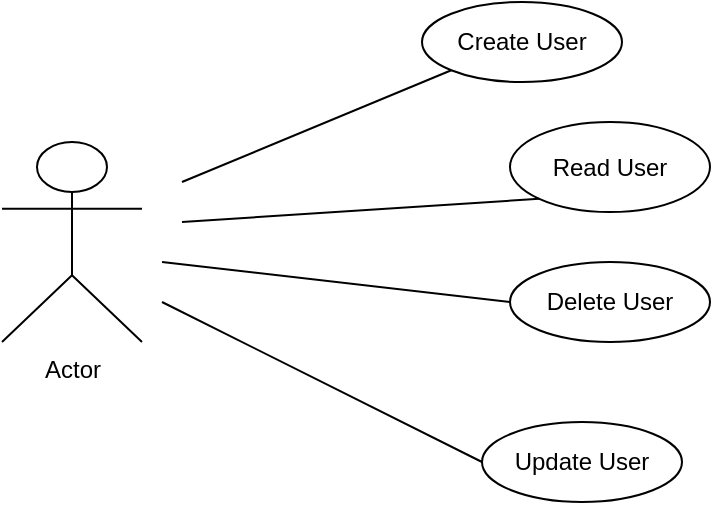 <mxfile version="21.7.4" type="github">
  <diagram name="Page-1" id="ir2yAKNCnuxKwvi6ArAn">
    <mxGraphModel dx="910" dy="506" grid="1" gridSize="10" guides="1" tooltips="1" connect="1" arrows="1" fold="1" page="1" pageScale="1" pageWidth="827" pageHeight="1169" math="0" shadow="0">
      <root>
        <mxCell id="0" />
        <mxCell id="1" parent="0" />
        <mxCell id="Hz8cR-zWmWckMFYCqnre-1" value="Actor" style="shape=umlActor;verticalLabelPosition=bottom;verticalAlign=top;html=1;outlineConnect=0;" vertex="1" parent="1">
          <mxGeometry x="110" y="250" width="70" height="100" as="geometry" />
        </mxCell>
        <mxCell id="Hz8cR-zWmWckMFYCqnre-2" value="Create User" style="ellipse;whiteSpace=wrap;html=1;" vertex="1" parent="1">
          <mxGeometry x="320" y="180" width="100" height="40" as="geometry" />
        </mxCell>
        <mxCell id="Hz8cR-zWmWckMFYCqnre-4" value="Delete User" style="ellipse;whiteSpace=wrap;html=1;" vertex="1" parent="1">
          <mxGeometry x="364" y="310" width="100" height="40" as="geometry" />
        </mxCell>
        <mxCell id="Hz8cR-zWmWckMFYCqnre-8" value="Read User" style="ellipse;whiteSpace=wrap;html=1;" vertex="1" parent="1">
          <mxGeometry x="364" y="240" width="100" height="45" as="geometry" />
        </mxCell>
        <mxCell id="Hz8cR-zWmWckMFYCqnre-9" value="Update User" style="ellipse;whiteSpace=wrap;html=1;" vertex="1" parent="1">
          <mxGeometry x="350" y="390" width="100" height="40" as="geometry" />
        </mxCell>
        <mxCell id="Hz8cR-zWmWckMFYCqnre-25" value="" style="endArrow=none;html=1;rounded=0;entryX=0;entryY=1;entryDx=0;entryDy=0;" edge="1" parent="1" target="Hz8cR-zWmWckMFYCqnre-2">
          <mxGeometry width="50" height="50" relative="1" as="geometry">
            <mxPoint x="200" y="270" as="sourcePoint" />
            <mxPoint x="280" y="230" as="targetPoint" />
          </mxGeometry>
        </mxCell>
        <mxCell id="Hz8cR-zWmWckMFYCqnre-26" value="" style="endArrow=none;html=1;rounded=0;entryX=0;entryY=1;entryDx=0;entryDy=0;" edge="1" parent="1" target="Hz8cR-zWmWckMFYCqnre-8">
          <mxGeometry width="50" height="50" relative="1" as="geometry">
            <mxPoint x="200" y="290" as="sourcePoint" />
            <mxPoint x="290" y="285" as="targetPoint" />
          </mxGeometry>
        </mxCell>
        <mxCell id="Hz8cR-zWmWckMFYCqnre-27" value="" style="endArrow=none;html=1;rounded=0;entryX=0;entryY=0.5;entryDx=0;entryDy=0;" edge="1" parent="1" target="Hz8cR-zWmWckMFYCqnre-4">
          <mxGeometry width="50" height="50" relative="1" as="geometry">
            <mxPoint x="190" y="310.004" as="sourcePoint" />
            <mxPoint x="364" y="334.98" as="targetPoint" />
          </mxGeometry>
        </mxCell>
        <mxCell id="Hz8cR-zWmWckMFYCqnre-28" value="" style="endArrow=none;html=1;rounded=0;entryX=0;entryY=0.5;entryDx=0;entryDy=0;" edge="1" parent="1" target="Hz8cR-zWmWckMFYCqnre-9">
          <mxGeometry width="50" height="50" relative="1" as="geometry">
            <mxPoint x="190" y="330" as="sourcePoint" />
            <mxPoint x="270" y="330" as="targetPoint" />
          </mxGeometry>
        </mxCell>
      </root>
    </mxGraphModel>
  </diagram>
</mxfile>
